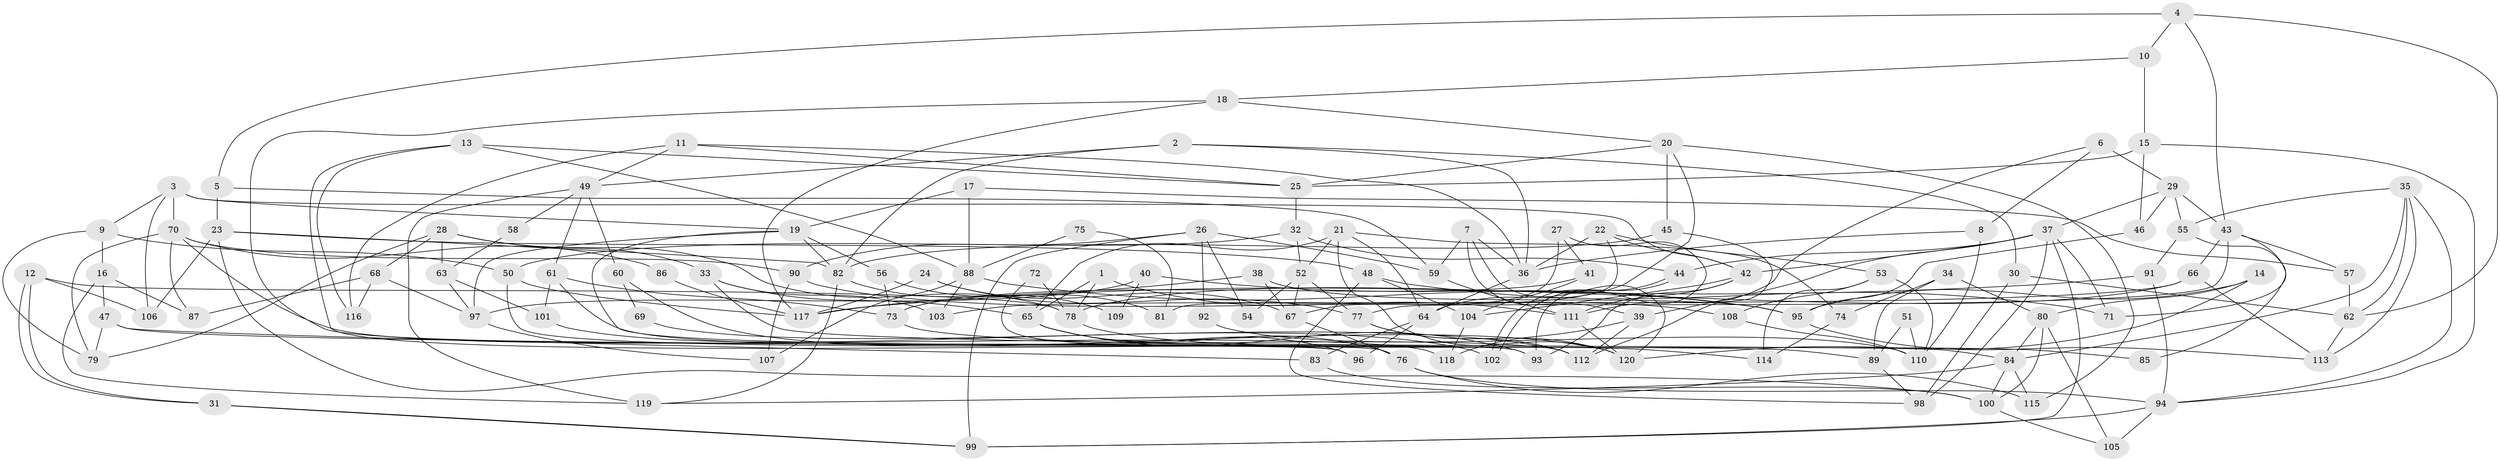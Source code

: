 // Generated by graph-tools (version 1.1) at 2025/26/03/09/25 03:26:16]
// undirected, 120 vertices, 240 edges
graph export_dot {
graph [start="1"]
  node [color=gray90,style=filled];
  1;
  2;
  3;
  4;
  5;
  6;
  7;
  8;
  9;
  10;
  11;
  12;
  13;
  14;
  15;
  16;
  17;
  18;
  19;
  20;
  21;
  22;
  23;
  24;
  25;
  26;
  27;
  28;
  29;
  30;
  31;
  32;
  33;
  34;
  35;
  36;
  37;
  38;
  39;
  40;
  41;
  42;
  43;
  44;
  45;
  46;
  47;
  48;
  49;
  50;
  51;
  52;
  53;
  54;
  55;
  56;
  57;
  58;
  59;
  60;
  61;
  62;
  63;
  64;
  65;
  66;
  67;
  68;
  69;
  70;
  71;
  72;
  73;
  74;
  75;
  76;
  77;
  78;
  79;
  80;
  81;
  82;
  83;
  84;
  85;
  86;
  87;
  88;
  89;
  90;
  91;
  92;
  93;
  94;
  95;
  96;
  97;
  98;
  99;
  100;
  101;
  102;
  103;
  104;
  105;
  106;
  107;
  108;
  109;
  110;
  111;
  112;
  113;
  114;
  115;
  116;
  117;
  118;
  119;
  120;
  1 -- 65;
  1 -- 78;
  1 -- 111;
  2 -- 36;
  2 -- 30;
  2 -- 49;
  2 -- 82;
  3 -- 42;
  3 -- 19;
  3 -- 9;
  3 -- 70;
  3 -- 106;
  4 -- 5;
  4 -- 43;
  4 -- 10;
  4 -- 62;
  5 -- 23;
  5 -- 59;
  6 -- 111;
  6 -- 29;
  6 -- 8;
  7 -- 39;
  7 -- 120;
  7 -- 36;
  7 -- 59;
  8 -- 36;
  8 -- 110;
  9 -- 50;
  9 -- 16;
  9 -- 79;
  10 -- 18;
  10 -- 15;
  11 -- 49;
  11 -- 36;
  11 -- 25;
  11 -- 116;
  12 -- 106;
  12 -- 31;
  12 -- 31;
  12 -- 78;
  13 -- 88;
  13 -- 25;
  13 -- 76;
  13 -- 116;
  14 -- 95;
  14 -- 120;
  14 -- 80;
  15 -- 25;
  15 -- 46;
  15 -- 94;
  16 -- 87;
  16 -- 47;
  16 -- 119;
  17 -- 19;
  17 -- 57;
  17 -- 88;
  18 -- 20;
  18 -- 96;
  18 -- 117;
  19 -- 93;
  19 -- 82;
  19 -- 56;
  19 -- 97;
  20 -- 45;
  20 -- 64;
  20 -- 25;
  20 -- 115;
  21 -- 120;
  21 -- 52;
  21 -- 64;
  21 -- 65;
  21 -- 74;
  22 -- 42;
  22 -- 36;
  22 -- 53;
  22 -- 81;
  23 -- 82;
  23 -- 100;
  23 -- 48;
  23 -- 106;
  24 -- 117;
  24 -- 67;
  24 -- 77;
  25 -- 32;
  26 -- 99;
  26 -- 90;
  26 -- 54;
  26 -- 59;
  26 -- 92;
  27 -- 93;
  27 -- 67;
  27 -- 41;
  28 -- 78;
  28 -- 33;
  28 -- 63;
  28 -- 68;
  28 -- 79;
  29 -- 43;
  29 -- 37;
  29 -- 46;
  29 -- 55;
  30 -- 62;
  30 -- 98;
  31 -- 99;
  31 -- 99;
  32 -- 50;
  32 -- 44;
  32 -- 52;
  33 -- 65;
  33 -- 84;
  33 -- 103;
  34 -- 80;
  34 -- 89;
  34 -- 74;
  35 -- 62;
  35 -- 94;
  35 -- 55;
  35 -- 84;
  35 -- 113;
  36 -- 64;
  37 -- 44;
  37 -- 99;
  37 -- 39;
  37 -- 42;
  37 -- 71;
  37 -- 98;
  38 -- 117;
  38 -- 95;
  38 -- 67;
  39 -- 118;
  39 -- 112;
  40 -- 97;
  40 -- 95;
  40 -- 109;
  41 -- 104;
  41 -- 73;
  42 -- 111;
  42 -- 93;
  42 -- 104;
  43 -- 77;
  43 -- 66;
  43 -- 57;
  43 -- 71;
  44 -- 102;
  44 -- 102;
  45 -- 82;
  45 -- 112;
  46 -- 95;
  47 -- 79;
  47 -- 83;
  47 -- 89;
  48 -- 71;
  48 -- 98;
  48 -- 104;
  49 -- 119;
  49 -- 58;
  49 -- 60;
  49 -- 61;
  50 -- 117;
  50 -- 96;
  51 -- 110;
  51 -- 89;
  52 -- 67;
  52 -- 54;
  52 -- 77;
  53 -- 110;
  53 -- 108;
  53 -- 114;
  55 -- 85;
  55 -- 91;
  56 -- 73;
  56 -- 81;
  57 -- 62;
  58 -- 63;
  59 -- 111;
  60 -- 120;
  60 -- 69;
  61 -- 112;
  61 -- 73;
  61 -- 101;
  62 -- 113;
  63 -- 97;
  63 -- 101;
  64 -- 83;
  64 -- 96;
  65 -- 76;
  65 -- 93;
  65 -- 96;
  66 -- 113;
  66 -- 78;
  66 -- 103;
  67 -- 76;
  68 -- 116;
  68 -- 87;
  68 -- 97;
  69 -- 112;
  70 -- 79;
  70 -- 86;
  70 -- 87;
  70 -- 90;
  70 -- 118;
  72 -- 78;
  72 -- 96;
  73 -- 85;
  74 -- 114;
  75 -- 88;
  75 -- 81;
  76 -- 115;
  76 -- 94;
  77 -- 112;
  77 -- 120;
  78 -- 114;
  80 -- 84;
  80 -- 100;
  80 -- 105;
  82 -- 119;
  82 -- 109;
  83 -- 100;
  84 -- 100;
  84 -- 115;
  84 -- 119;
  86 -- 117;
  88 -- 103;
  88 -- 95;
  88 -- 107;
  89 -- 98;
  90 -- 107;
  90 -- 108;
  91 -- 94;
  91 -- 117;
  92 -- 110;
  94 -- 99;
  94 -- 105;
  95 -- 113;
  97 -- 107;
  100 -- 105;
  101 -- 102;
  104 -- 118;
  108 -- 110;
  111 -- 120;
}
